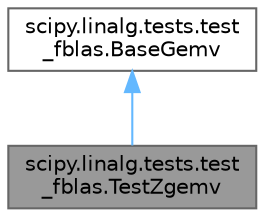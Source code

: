 digraph "scipy.linalg.tests.test_fblas.TestZgemv"
{
 // LATEX_PDF_SIZE
  bgcolor="transparent";
  edge [fontname=Helvetica,fontsize=10,labelfontname=Helvetica,labelfontsize=10];
  node [fontname=Helvetica,fontsize=10,shape=box,height=0.2,width=0.4];
  Node1 [id="Node000001",label="scipy.linalg.tests.test\l_fblas.TestZgemv",height=0.2,width=0.4,color="gray40", fillcolor="grey60", style="filled", fontcolor="black",tooltip=" "];
  Node2 -> Node1 [id="edge1_Node000001_Node000002",dir="back",color="steelblue1",style="solid",tooltip=" "];
  Node2 [id="Node000002",label="scipy.linalg.tests.test\l_fblas.BaseGemv",height=0.2,width=0.4,color="gray40", fillcolor="white", style="filled",URL="$dc/db8/classscipy_1_1linalg_1_1tests_1_1test__fblas_1_1BaseGemv.html",tooltip=" "];
}
